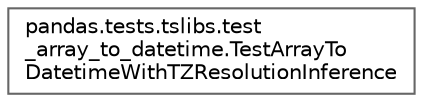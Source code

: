digraph "Graphical Class Hierarchy"
{
 // LATEX_PDF_SIZE
  bgcolor="transparent";
  edge [fontname=Helvetica,fontsize=10,labelfontname=Helvetica,labelfontsize=10];
  node [fontname=Helvetica,fontsize=10,shape=box,height=0.2,width=0.4];
  rankdir="LR";
  Node0 [id="Node000000",label="pandas.tests.tslibs.test\l_array_to_datetime.TestArrayTo\lDatetimeWithTZResolutionInference",height=0.2,width=0.4,color="grey40", fillcolor="white", style="filled",URL="$da/ddf/classpandas_1_1tests_1_1tslibs_1_1test__array__to__datetime_1_1TestArrayToDatetimeWithTZResolutionInference.html",tooltip=" "];
}
